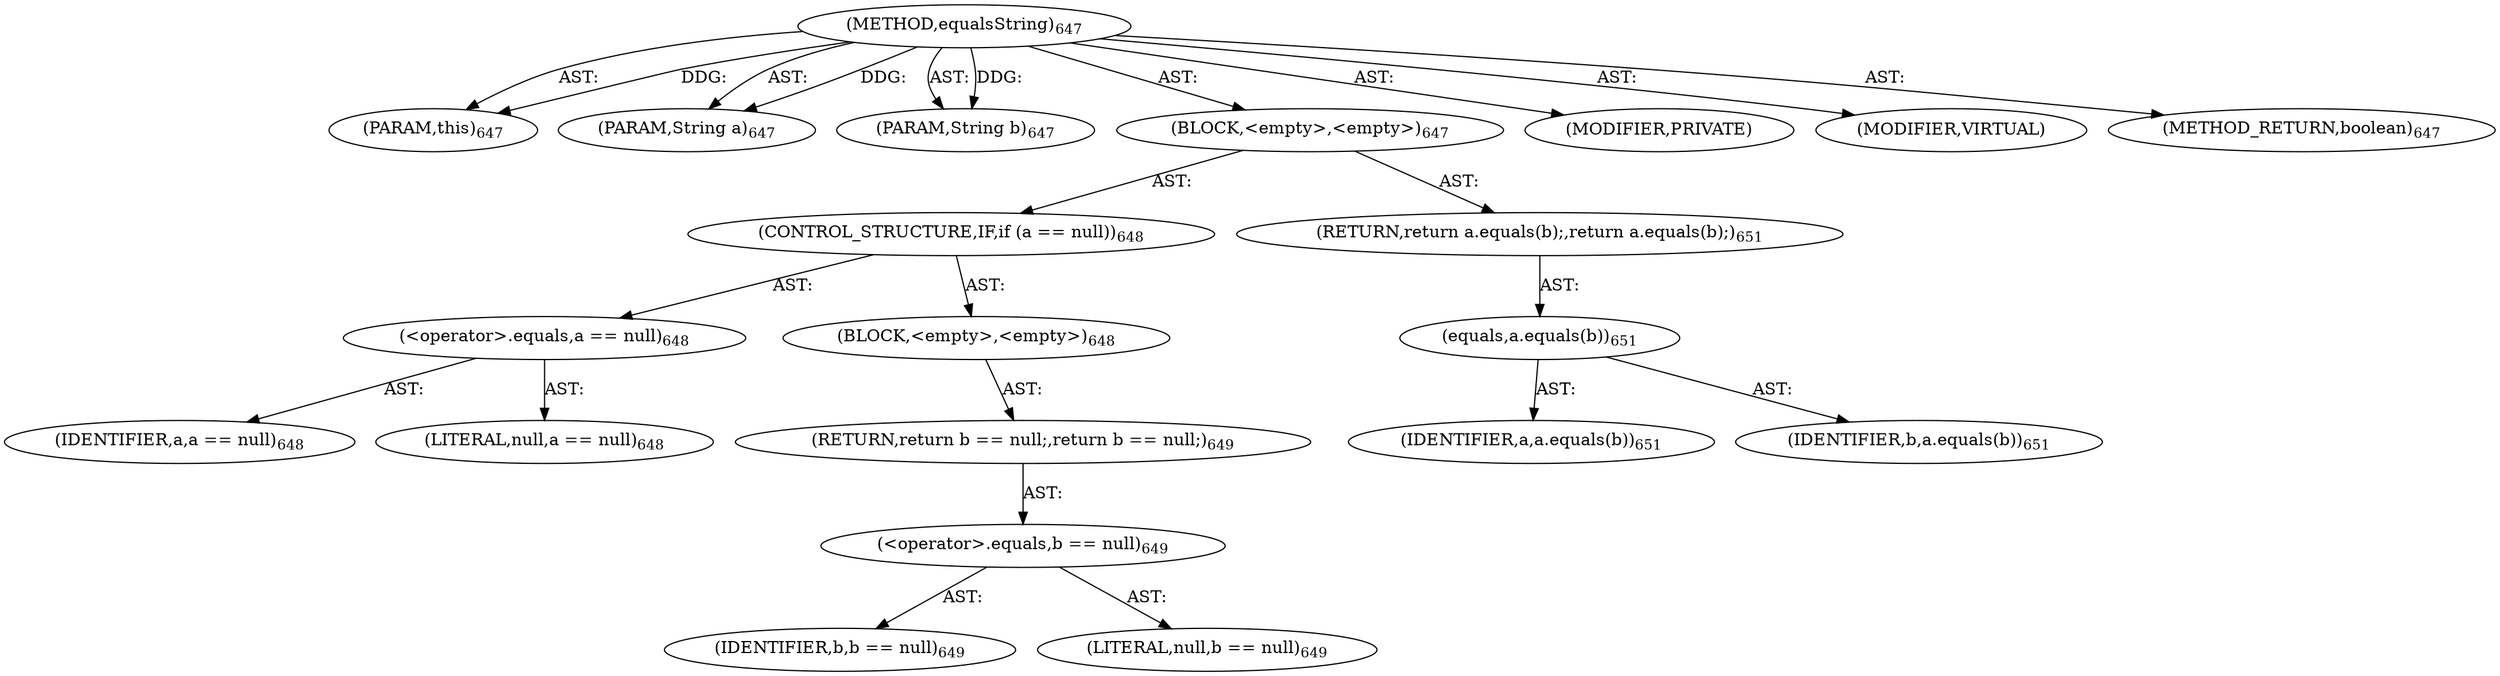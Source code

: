 digraph "equalsString" {  
"111669149723" [label = <(METHOD,equalsString)<SUB>647</SUB>> ]
"115964117046" [label = <(PARAM,this)<SUB>647</SUB>> ]
"115964117047" [label = <(PARAM,String a)<SUB>647</SUB>> ]
"115964117048" [label = <(PARAM,String b)<SUB>647</SUB>> ]
"25769803852" [label = <(BLOCK,&lt;empty&gt;,&lt;empty&gt;)<SUB>647</SUB>> ]
"47244640303" [label = <(CONTROL_STRUCTURE,IF,if (a == null))<SUB>648</SUB>> ]
"30064771456" [label = <(&lt;operator&gt;.equals,a == null)<SUB>648</SUB>> ]
"68719477044" [label = <(IDENTIFIER,a,a == null)<SUB>648</SUB>> ]
"90194313286" [label = <(LITERAL,null,a == null)<SUB>648</SUB>> ]
"25769803853" [label = <(BLOCK,&lt;empty&gt;,&lt;empty&gt;)<SUB>648</SUB>> ]
"146028888093" [label = <(RETURN,return b == null;,return b == null;)<SUB>649</SUB>> ]
"30064771457" [label = <(&lt;operator&gt;.equals,b == null)<SUB>649</SUB>> ]
"68719477045" [label = <(IDENTIFIER,b,b == null)<SUB>649</SUB>> ]
"90194313287" [label = <(LITERAL,null,b == null)<SUB>649</SUB>> ]
"146028888094" [label = <(RETURN,return a.equals(b);,return a.equals(b);)<SUB>651</SUB>> ]
"30064771458" [label = <(equals,a.equals(b))<SUB>651</SUB>> ]
"68719477046" [label = <(IDENTIFIER,a,a.equals(b))<SUB>651</SUB>> ]
"68719477047" [label = <(IDENTIFIER,b,a.equals(b))<SUB>651</SUB>> ]
"133143986236" [label = <(MODIFIER,PRIVATE)> ]
"133143986237" [label = <(MODIFIER,VIRTUAL)> ]
"128849018907" [label = <(METHOD_RETURN,boolean)<SUB>647</SUB>> ]
  "111669149723" -> "115964117046"  [ label = "AST: "] 
  "111669149723" -> "115964117047"  [ label = "AST: "] 
  "111669149723" -> "115964117048"  [ label = "AST: "] 
  "111669149723" -> "25769803852"  [ label = "AST: "] 
  "111669149723" -> "133143986236"  [ label = "AST: "] 
  "111669149723" -> "133143986237"  [ label = "AST: "] 
  "111669149723" -> "128849018907"  [ label = "AST: "] 
  "25769803852" -> "47244640303"  [ label = "AST: "] 
  "25769803852" -> "146028888094"  [ label = "AST: "] 
  "47244640303" -> "30064771456"  [ label = "AST: "] 
  "47244640303" -> "25769803853"  [ label = "AST: "] 
  "30064771456" -> "68719477044"  [ label = "AST: "] 
  "30064771456" -> "90194313286"  [ label = "AST: "] 
  "25769803853" -> "146028888093"  [ label = "AST: "] 
  "146028888093" -> "30064771457"  [ label = "AST: "] 
  "30064771457" -> "68719477045"  [ label = "AST: "] 
  "30064771457" -> "90194313287"  [ label = "AST: "] 
  "146028888094" -> "30064771458"  [ label = "AST: "] 
  "30064771458" -> "68719477046"  [ label = "AST: "] 
  "30064771458" -> "68719477047"  [ label = "AST: "] 
  "111669149723" -> "115964117046"  [ label = "DDG: "] 
  "111669149723" -> "115964117047"  [ label = "DDG: "] 
  "111669149723" -> "115964117048"  [ label = "DDG: "] 
}
